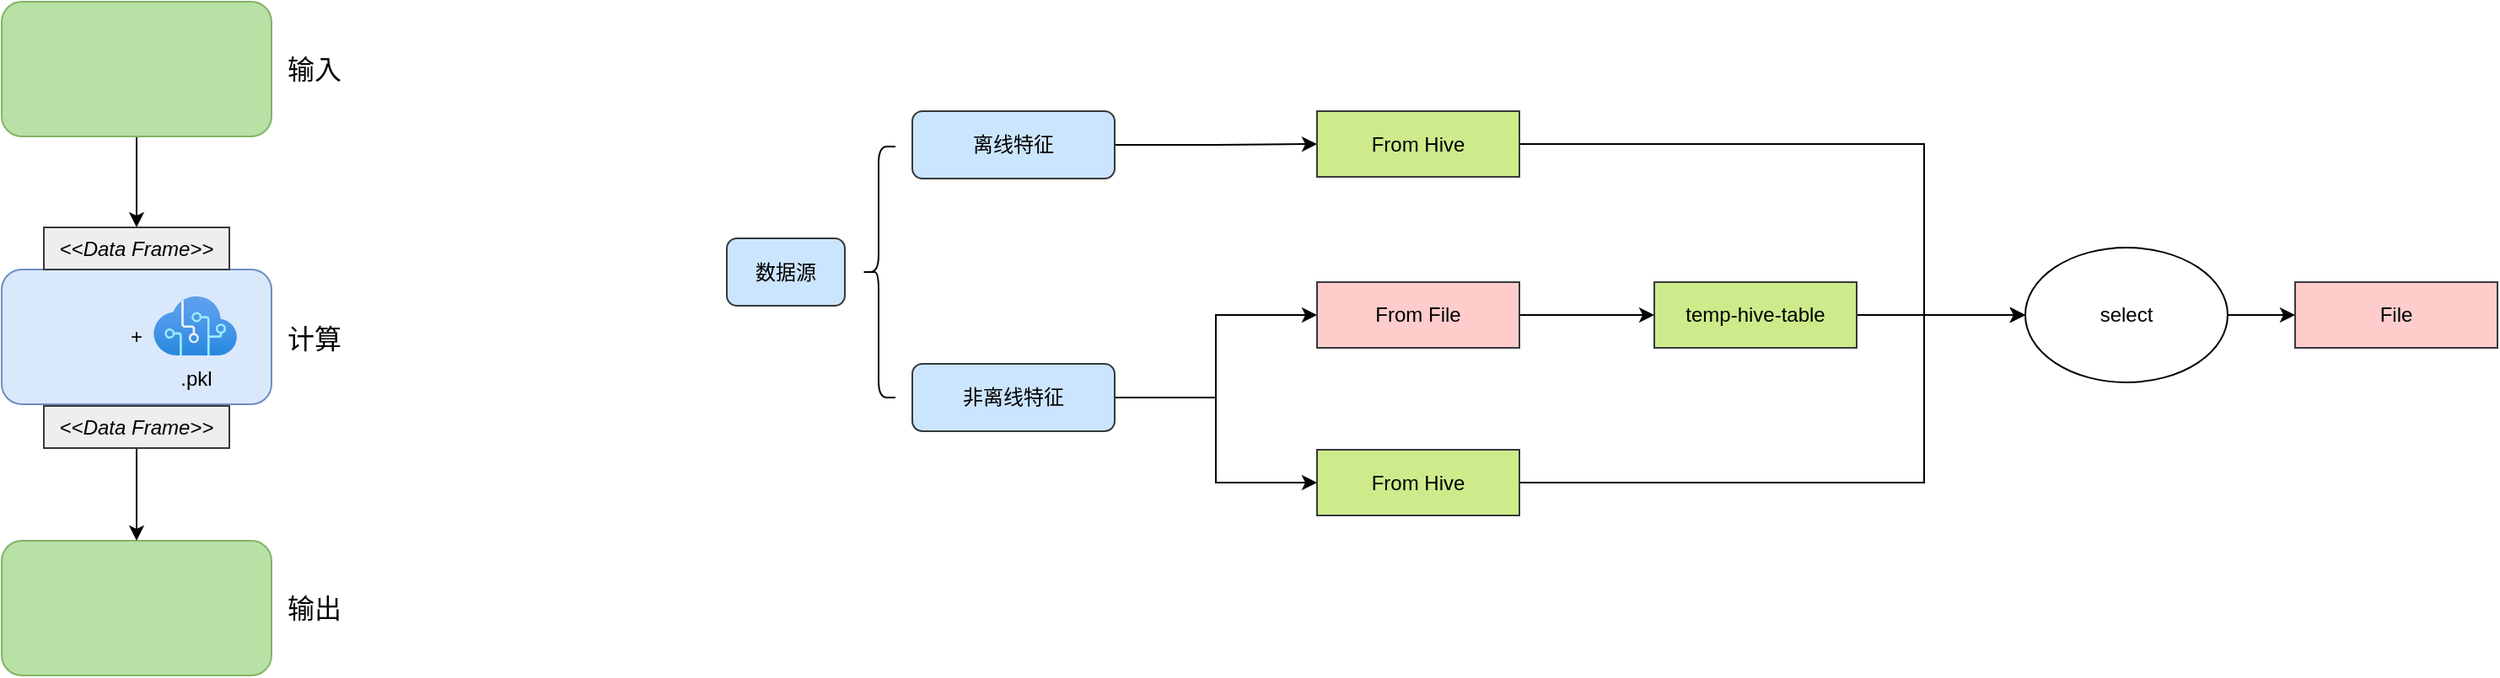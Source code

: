 <mxfile version="24.4.10" type="github">
  <diagram name="第 1 页" id="n6b7YTo9xRYVIJub2OFh">
    <mxGraphModel dx="1481" dy="801" grid="1" gridSize="10" guides="1" tooltips="1" connect="1" arrows="1" fold="1" page="1" pageScale="1" pageWidth="3300" pageHeight="4681" math="0" shadow="0">
      <root>
        <mxCell id="0" />
        <mxCell id="1" parent="0" />
        <mxCell id="AUZ5cjYiZUg6I3Q1X8R3-10" value="+" style="rounded=1;whiteSpace=wrap;html=1;fillColor=#dae8fc;strokeColor=#6c8ebf;" vertex="1" parent="1">
          <mxGeometry x="1200" y="679" width="160" height="80" as="geometry" />
        </mxCell>
        <mxCell id="AUZ5cjYiZUg6I3Q1X8R3-2" value="" style="image;aspect=fixed;html=1;points=[];align=center;fontSize=12;image=img/lib/azure2/ai_machine_learning/Cognitive_Services.svg;" vertex="1" parent="1">
          <mxGeometry x="1290" y="695" width="49.58" height="35" as="geometry" />
        </mxCell>
        <mxCell id="AUZ5cjYiZUg6I3Q1X8R3-33" style="edgeStyle=orthogonalEdgeStyle;rounded=0;orthogonalLoop=1;jettySize=auto;html=1;exitX=0.5;exitY=1;exitDx=0;exitDy=0;entryX=0.5;entryY=0;entryDx=0;entryDy=0;" edge="1" parent="1" source="AUZ5cjYiZUg6I3Q1X8R3-9" target="AUZ5cjYiZUg6I3Q1X8R3-29">
          <mxGeometry relative="1" as="geometry" />
        </mxCell>
        <mxCell id="AUZ5cjYiZUg6I3Q1X8R3-9" value="" style="rounded=1;whiteSpace=wrap;html=1;fillColor=#B9E0A5;strokeColor=#82b366;" vertex="1" parent="1">
          <mxGeometry x="1200" y="520" width="160" height="80" as="geometry" />
        </mxCell>
        <mxCell id="AUZ5cjYiZUg6I3Q1X8R3-11" value="" style="rounded=1;whiteSpace=wrap;html=1;fillColor=#B9E0A5;strokeColor=#82b366;" vertex="1" parent="1">
          <mxGeometry x="1200" y="840" width="160" height="80" as="geometry" />
        </mxCell>
        <mxCell id="AUZ5cjYiZUg6I3Q1X8R3-12" value="输入" style="text;html=1;align=center;verticalAlign=middle;resizable=0;points=[];autosize=1;strokeColor=none;fillColor=none;fontSize=16;fontStyle=0;horizontal=1;" vertex="1" parent="1">
          <mxGeometry x="1355" y="545" width="60" height="30" as="geometry" />
        </mxCell>
        <mxCell id="AUZ5cjYiZUg6I3Q1X8R3-13" value="计算" style="text;html=1;align=center;verticalAlign=middle;resizable=0;points=[];autosize=1;strokeColor=none;fillColor=none;fontSize=16;fontStyle=0;horizontal=1;" vertex="1" parent="1">
          <mxGeometry x="1355" y="705" width="60" height="30" as="geometry" />
        </mxCell>
        <mxCell id="AUZ5cjYiZUg6I3Q1X8R3-14" value="输出" style="text;html=1;align=center;verticalAlign=middle;resizable=0;points=[];autosize=1;strokeColor=none;fillColor=none;fontSize=16;fontStyle=0;horizontal=1;" vertex="1" parent="1">
          <mxGeometry x="1355" y="865" width="60" height="30" as="geometry" />
        </mxCell>
        <mxCell id="AUZ5cjYiZUg6I3Q1X8R3-15" value="" style="shape=image;html=1;verticalAlign=top;verticalLabelPosition=bottom;labelBackgroundColor=#ffffff;imageAspect=0;aspect=fixed;image=https://cdn3.iconfinder.com/data/icons/cad-database-presentation-spreadsheet-vector-fil-2/512/19-128.png;imageBackground=#B9E0A5;" vertex="1" parent="1">
          <mxGeometry x="1255" y="535" width="50" height="50" as="geometry" />
        </mxCell>
        <mxCell id="AUZ5cjYiZUg6I3Q1X8R3-16" value="" style="shape=image;html=1;verticalAlign=top;verticalLabelPosition=bottom;labelBackgroundColor=#ffffff;imageAspect=0;aspect=fixed;image=https://cdn0.iconfinder.com/data/icons/long-shadow-web-icons/512/python-128.png" vertex="1" parent="1">
          <mxGeometry x="1220" y="695" width="50" height="50" as="geometry" />
        </mxCell>
        <mxCell id="AUZ5cjYiZUg6I3Q1X8R3-21" value=".pkl" style="text;html=1;align=center;verticalAlign=middle;resizable=0;points=[];autosize=1;strokeColor=none;fillColor=none;" vertex="1" parent="1">
          <mxGeometry x="1294.79" y="729" width="40" height="30" as="geometry" />
        </mxCell>
        <mxCell id="AUZ5cjYiZUg6I3Q1X8R3-24" value="" style="shape=image;html=1;verticalAlign=top;verticalLabelPosition=bottom;labelBackgroundColor=#ffffff;imageAspect=0;aspect=fixed;image=https://cdn3.iconfinder.com/data/icons/cad-database-presentation-spreadsheet-vector-fil-2/512/19-128.png;imageBackground=#B9E0A5;" vertex="1" parent="1">
          <mxGeometry x="1255" y="855" width="50" height="50" as="geometry" />
        </mxCell>
        <mxCell id="AUZ5cjYiZUg6I3Q1X8R3-29" value="&lt;i&gt;&amp;lt;&amp;lt;Data Frame&amp;gt;&amp;gt;&lt;/i&gt;" style="rounded=0;whiteSpace=wrap;html=1;fillColor=#eeeeee;strokeColor=#36393d;" vertex="1" parent="1">
          <mxGeometry x="1225" y="654" width="110" height="25" as="geometry" />
        </mxCell>
        <mxCell id="AUZ5cjYiZUg6I3Q1X8R3-34" style="edgeStyle=orthogonalEdgeStyle;rounded=0;orthogonalLoop=1;jettySize=auto;html=1;exitX=0.5;exitY=1;exitDx=0;exitDy=0;entryX=0.5;entryY=0;entryDx=0;entryDy=0;" edge="1" parent="1" source="AUZ5cjYiZUg6I3Q1X8R3-32" target="AUZ5cjYiZUg6I3Q1X8R3-11">
          <mxGeometry relative="1" as="geometry" />
        </mxCell>
        <mxCell id="AUZ5cjYiZUg6I3Q1X8R3-32" value="&lt;i&gt;&amp;lt;&amp;lt;Data Frame&amp;gt;&amp;gt;&lt;/i&gt;" style="rounded=0;whiteSpace=wrap;html=1;fillColor=#eeeeee;strokeColor=#36393d;" vertex="1" parent="1">
          <mxGeometry x="1225" y="760" width="110" height="25" as="geometry" />
        </mxCell>
        <mxCell id="AUZ5cjYiZUg6I3Q1X8R3-49" style="edgeStyle=orthogonalEdgeStyle;rounded=0;orthogonalLoop=1;jettySize=auto;html=1;exitX=1;exitY=0.5;exitDx=0;exitDy=0;entryX=0;entryY=0.5;entryDx=0;entryDy=0;" edge="1" parent="1" source="AUZ5cjYiZUg6I3Q1X8R3-37" target="AUZ5cjYiZUg6I3Q1X8R3-39">
          <mxGeometry relative="1" as="geometry" />
        </mxCell>
        <mxCell id="AUZ5cjYiZUg6I3Q1X8R3-37" value="离线特征" style="rounded=1;whiteSpace=wrap;html=1;fillColor=#cce5ff;strokeColor=#36393d;" vertex="1" parent="1">
          <mxGeometry x="1740" y="585" width="120" height="40" as="geometry" />
        </mxCell>
        <mxCell id="AUZ5cjYiZUg6I3Q1X8R3-50" style="edgeStyle=orthogonalEdgeStyle;rounded=0;orthogonalLoop=1;jettySize=auto;html=1;exitX=1;exitY=0.5;exitDx=0;exitDy=0;entryX=0;entryY=0.5;entryDx=0;entryDy=0;" edge="1" parent="1" source="AUZ5cjYiZUg6I3Q1X8R3-38" target="AUZ5cjYiZUg6I3Q1X8R3-47">
          <mxGeometry relative="1" as="geometry" />
        </mxCell>
        <mxCell id="AUZ5cjYiZUg6I3Q1X8R3-51" style="edgeStyle=orthogonalEdgeStyle;rounded=0;orthogonalLoop=1;jettySize=auto;html=1;exitX=1;exitY=0.5;exitDx=0;exitDy=0;entryX=0;entryY=0.5;entryDx=0;entryDy=0;" edge="1" parent="1" source="AUZ5cjYiZUg6I3Q1X8R3-38" target="AUZ5cjYiZUg6I3Q1X8R3-48">
          <mxGeometry relative="1" as="geometry" />
        </mxCell>
        <mxCell id="AUZ5cjYiZUg6I3Q1X8R3-38" value="非离线特征" style="rounded=1;whiteSpace=wrap;html=1;fillColor=#cce5ff;strokeColor=#36393d;" vertex="1" parent="1">
          <mxGeometry x="1740" y="735" width="120" height="40" as="geometry" />
        </mxCell>
        <mxCell id="AUZ5cjYiZUg6I3Q1X8R3-58" style="edgeStyle=orthogonalEdgeStyle;rounded=0;orthogonalLoop=1;jettySize=auto;html=1;exitX=1;exitY=0.5;exitDx=0;exitDy=0;entryX=0;entryY=0.5;entryDx=0;entryDy=0;" edge="1" parent="1" source="AUZ5cjYiZUg6I3Q1X8R3-39" target="AUZ5cjYiZUg6I3Q1X8R3-54">
          <mxGeometry relative="1" as="geometry">
            <Array as="points">
              <mxPoint x="2340" y="605" />
              <mxPoint x="2340" y="706" />
            </Array>
          </mxGeometry>
        </mxCell>
        <mxCell id="AUZ5cjYiZUg6I3Q1X8R3-39" value="From Hive" style="rounded=0;whiteSpace=wrap;html=1;fillColor=#cdeb8b;strokeColor=#36393d;" vertex="1" parent="1">
          <mxGeometry x="1980" y="585" width="120" height="39" as="geometry" />
        </mxCell>
        <mxCell id="AUZ5cjYiZUg6I3Q1X8R3-59" style="edgeStyle=orthogonalEdgeStyle;rounded=0;orthogonalLoop=1;jettySize=auto;html=1;exitX=1;exitY=0.5;exitDx=0;exitDy=0;entryX=0;entryY=0.5;entryDx=0;entryDy=0;" edge="1" parent="1" source="AUZ5cjYiZUg6I3Q1X8R3-47" target="AUZ5cjYiZUg6I3Q1X8R3-52">
          <mxGeometry relative="1" as="geometry" />
        </mxCell>
        <mxCell id="AUZ5cjYiZUg6I3Q1X8R3-47" value="From File" style="rounded=0;whiteSpace=wrap;html=1;fillColor=#ffcccc;strokeColor=#36393d;" vertex="1" parent="1">
          <mxGeometry x="1980" y="686.5" width="120" height="39" as="geometry" />
        </mxCell>
        <mxCell id="AUZ5cjYiZUg6I3Q1X8R3-60" style="edgeStyle=orthogonalEdgeStyle;rounded=0;orthogonalLoop=1;jettySize=auto;html=1;exitX=1;exitY=0.5;exitDx=0;exitDy=0;entryX=0;entryY=0.5;entryDx=0;entryDy=0;" edge="1" parent="1" source="AUZ5cjYiZUg6I3Q1X8R3-48" target="AUZ5cjYiZUg6I3Q1X8R3-54">
          <mxGeometry relative="1" as="geometry">
            <Array as="points">
              <mxPoint x="2340" y="806" />
              <mxPoint x="2340" y="706" />
            </Array>
          </mxGeometry>
        </mxCell>
        <mxCell id="AUZ5cjYiZUg6I3Q1X8R3-48" value="From Hive" style="rounded=0;whiteSpace=wrap;html=1;fillColor=#cdeb8b;strokeColor=#36393d;" vertex="1" parent="1">
          <mxGeometry x="1980" y="786" width="120" height="39" as="geometry" />
        </mxCell>
        <mxCell id="AUZ5cjYiZUg6I3Q1X8R3-61" style="edgeStyle=orthogonalEdgeStyle;rounded=0;orthogonalLoop=1;jettySize=auto;html=1;exitX=1;exitY=0.5;exitDx=0;exitDy=0;entryX=0;entryY=0.5;entryDx=0;entryDy=0;" edge="1" parent="1" source="AUZ5cjYiZUg6I3Q1X8R3-52" target="AUZ5cjYiZUg6I3Q1X8R3-54">
          <mxGeometry relative="1" as="geometry" />
        </mxCell>
        <mxCell id="AUZ5cjYiZUg6I3Q1X8R3-52" value="temp-hive-table" style="rounded=0;whiteSpace=wrap;html=1;fillColor=#cdeb8b;strokeColor=#36393d;" vertex="1" parent="1">
          <mxGeometry x="2180" y="686.5" width="120" height="39" as="geometry" />
        </mxCell>
        <mxCell id="AUZ5cjYiZUg6I3Q1X8R3-67" value="" style="edgeStyle=orthogonalEdgeStyle;rounded=0;orthogonalLoop=1;jettySize=auto;html=1;" edge="1" parent="1" source="AUZ5cjYiZUg6I3Q1X8R3-54" target="AUZ5cjYiZUg6I3Q1X8R3-66">
          <mxGeometry relative="1" as="geometry" />
        </mxCell>
        <mxCell id="AUZ5cjYiZUg6I3Q1X8R3-54" value="&lt;div style=&quot;&quot;&gt;select&lt;/div&gt;" style="ellipse;whiteSpace=wrap;html=1;align=center;" vertex="1" parent="1">
          <mxGeometry x="2400" y="666" width="120" height="80" as="geometry" />
        </mxCell>
        <mxCell id="AUZ5cjYiZUg6I3Q1X8R3-62" value="" style="shape=curlyBracket;whiteSpace=wrap;html=1;rounded=1;labelPosition=left;verticalLabelPosition=middle;align=right;verticalAlign=middle;" vertex="1" parent="1">
          <mxGeometry x="1710" y="606" width="20" height="149" as="geometry" />
        </mxCell>
        <mxCell id="AUZ5cjYiZUg6I3Q1X8R3-65" value="数据源" style="rounded=1;whiteSpace=wrap;html=1;fillColor=#cce5ff;strokeColor=#36393d;" vertex="1" parent="1">
          <mxGeometry x="1630" y="660.5" width="70" height="40" as="geometry" />
        </mxCell>
        <mxCell id="AUZ5cjYiZUg6I3Q1X8R3-66" value="File" style="rounded=0;whiteSpace=wrap;html=1;fillColor=#ffcccc;strokeColor=#36393d;" vertex="1" parent="1">
          <mxGeometry x="2560" y="686.5" width="120" height="39" as="geometry" />
        </mxCell>
      </root>
    </mxGraphModel>
  </diagram>
</mxfile>
